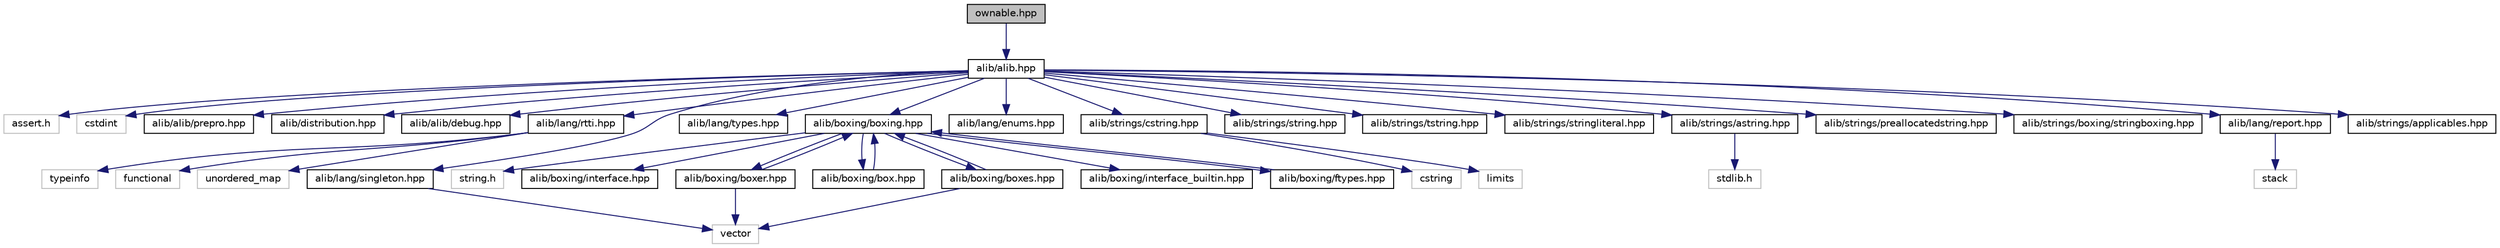 digraph "ownable.hpp"
{
  edge [fontname="Helvetica",fontsize="10",labelfontname="Helvetica",labelfontsize="10"];
  node [fontname="Helvetica",fontsize="10",shape=record];
  Node0 [label="ownable.hpp",height=0.2,width=0.4,color="black", fillcolor="grey75", style="filled", fontcolor="black"];
  Node0 -> Node1 [color="midnightblue",fontsize="10",style="solid",fontname="Helvetica"];
  Node1 -> Node2 [color="midnightblue",fontsize="10",style="solid",fontname="Helvetica"];
  Node1 -> Node3 [color="midnightblue",fontsize="10",style="solid",fontname="Helvetica"];
  Node1 -> Node4 [color="midnightblue",fontsize="10",style="solid",fontname="Helvetica"];
  Node1 -> Node5 [color="midnightblue",fontsize="10",style="solid",fontname="Helvetica"];
  Node1 -> Node6 [color="midnightblue",fontsize="10",style="solid",fontname="Helvetica"];
  Node1 -> Node7 [color="midnightblue",fontsize="10",style="solid",fontname="Helvetica"];
  Node1 -> Node11 [color="midnightblue",fontsize="10",style="solid",fontname="Helvetica"];
  Node1 -> Node13 [color="midnightblue",fontsize="10",style="solid",fontname="Helvetica"];
  Node1 -> Node14 [color="midnightblue",fontsize="10",style="solid",fontname="Helvetica"];
  Node1 -> Node22 [color="midnightblue",fontsize="10",style="solid",fontname="Helvetica"];
  Node1 -> Node23 [color="midnightblue",fontsize="10",style="solid",fontname="Helvetica"];
  Node1 -> Node26 [color="midnightblue",fontsize="10",style="solid",fontname="Helvetica"];
  Node1 -> Node27 [color="midnightblue",fontsize="10",style="solid",fontname="Helvetica"];
  Node1 -> Node28 [color="midnightblue",fontsize="10",style="solid",fontname="Helvetica"];
  Node1 -> Node29 [color="midnightblue",fontsize="10",style="solid",fontname="Helvetica"];
  Node1 -> Node31 [color="midnightblue",fontsize="10",style="solid",fontname="Helvetica"];
  Node1 -> Node32 [color="midnightblue",fontsize="10",style="solid",fontname="Helvetica"];
  Node1 -> Node33 [color="midnightblue",fontsize="10",style="solid",fontname="Helvetica"];
  Node1 -> Node35 [color="midnightblue",fontsize="10",style="solid",fontname="Helvetica"];
  Node7 -> Node8 [color="midnightblue",fontsize="10",style="solid",fontname="Helvetica"];
  Node7 -> Node9 [color="midnightblue",fontsize="10",style="solid",fontname="Helvetica"];
  Node7 -> Node10 [color="midnightblue",fontsize="10",style="solid",fontname="Helvetica"];
  Node11 -> Node12 [color="midnightblue",fontsize="10",style="solid",fontname="Helvetica"];
  Node14 -> Node15 [color="midnightblue",fontsize="10",style="solid",fontname="Helvetica"];
  Node14 -> Node16 [color="midnightblue",fontsize="10",style="solid",fontname="Helvetica"];
  Node14 -> Node17 [color="midnightblue",fontsize="10",style="solid",fontname="Helvetica"];
  Node14 -> Node18 [color="midnightblue",fontsize="10",style="solid",fontname="Helvetica"];
  Node14 -> Node19 [color="midnightblue",fontsize="10",style="solid",fontname="Helvetica"];
  Node14 -> Node20 [color="midnightblue",fontsize="10",style="solid",fontname="Helvetica"];
  Node14 -> Node21 [color="midnightblue",fontsize="10",style="solid",fontname="Helvetica"];
  Node17 -> Node12 [color="midnightblue",fontsize="10",style="solid",fontname="Helvetica"];
  Node17 -> Node14 [color="midnightblue",fontsize="10",style="solid",fontname="Helvetica"];
  Node18 -> Node14 [color="midnightblue",fontsize="10",style="solid",fontname="Helvetica"];
  Node19 -> Node12 [color="midnightblue",fontsize="10",style="solid",fontname="Helvetica"];
  Node19 -> Node14 [color="midnightblue",fontsize="10",style="solid",fontname="Helvetica"];
  Node21 -> Node14 [color="midnightblue",fontsize="10",style="solid",fontname="Helvetica"];
  Node23 -> Node24 [color="midnightblue",fontsize="10",style="solid",fontname="Helvetica"];
  Node23 -> Node25 [color="midnightblue",fontsize="10",style="solid",fontname="Helvetica"];
  Node29 -> Node30 [color="midnightblue",fontsize="10",style="solid",fontname="Helvetica"];
  Node33 -> Node34 [color="midnightblue",fontsize="10",style="solid",fontname="Helvetica"];
  Node1 [label="alib/alib.hpp",height=0.2,width=0.4,color="black", fillcolor="white", style="filled",URL="$alib_8hpp.html"];
  Node2 [label="assert.h",height=0.2,width=0.4,color="grey75", fillcolor="white", style="filled"];
  Node3 [label="cstdint",height=0.2,width=0.4,color="grey75", fillcolor="white", style="filled"];
  Node4 [label="alib/alib/prepro.hpp",height=0.2,width=0.4,color="black", fillcolor="white", style="filled",URL="$prepro_8hpp.html"];
  Node5 [label="alib/distribution.hpp",height=0.2,width=0.4,color="black", fillcolor="white", style="filled",URL="$distribution_8hpp_source.html"];
  Node6 [label="alib/alib/debug.hpp",height=0.2,width=0.4,color="black", fillcolor="white", style="filled",URL="$debug_8hpp.html"];
  Node7 [label="alib/lang/rtti.hpp",height=0.2,width=0.4,color="black", fillcolor="white", style="filled",URL="$rtti_8hpp.html"];
  Node8 [label="typeinfo",height=0.2,width=0.4,color="grey75", fillcolor="white", style="filled"];
  Node9 [label="functional",height=0.2,width=0.4,color="grey75", fillcolor="white", style="filled"];
  Node10 [label="unordered_map",height=0.2,width=0.4,color="grey75", fillcolor="white", style="filled"];
  Node11 [label="alib/lang/singleton.hpp",height=0.2,width=0.4,color="black", fillcolor="white", style="filled",URL="$singleton_8hpp.html"];
  Node12 [label="vector",height=0.2,width=0.4,color="grey75", fillcolor="white", style="filled"];
  Node13 [label="alib/lang/types.hpp",height=0.2,width=0.4,color="black", fillcolor="white", style="filled",URL="$types_8hpp.html"];
  Node14 [label="alib/boxing/boxing.hpp",height=0.2,width=0.4,color="black", fillcolor="white", style="filled",URL="$boxing_8hpp.html"];
  Node15 [label="string.h",height=0.2,width=0.4,color="grey75", fillcolor="white", style="filled"];
  Node16 [label="alib/boxing/interface.hpp",height=0.2,width=0.4,color="black", fillcolor="white", style="filled",URL="$interface_8hpp.html"];
  Node17 [label="alib/boxing/boxer.hpp",height=0.2,width=0.4,color="black", fillcolor="white", style="filled",URL="$boxer_8hpp.html"];
  Node18 [label="alib/boxing/box.hpp",height=0.2,width=0.4,color="black", fillcolor="white", style="filled",URL="$box_8hpp.html"];
  Node19 [label="alib/boxing/boxes.hpp",height=0.2,width=0.4,color="black", fillcolor="white", style="filled",URL="$boxes_8hpp.html"];
  Node20 [label="alib/boxing/interface_builtin.hpp",height=0.2,width=0.4,color="black", fillcolor="white", style="filled",URL="$interface__builtin_8hpp.html"];
  Node21 [label="alib/boxing/ftypes.hpp",height=0.2,width=0.4,color="black", fillcolor="white", style="filled",URL="$ftypes_8hpp.html"];
  Node22 [label="alib/lang/enums.hpp",height=0.2,width=0.4,color="black", fillcolor="white", style="filled",URL="$enums_8hpp.html"];
  Node23 [label="alib/strings/cstring.hpp",height=0.2,width=0.4,color="black", fillcolor="white", style="filled",URL="$cstring_8hpp.html"];
  Node24 [label="cstring",height=0.2,width=0.4,color="grey75", fillcolor="white", style="filled"];
  Node25 [label="limits",height=0.2,width=0.4,color="grey75", fillcolor="white", style="filled"];
  Node26 [label="alib/strings/string.hpp",height=0.2,width=0.4,color="black", fillcolor="white", style="filled",URL="$string_8hpp.html"];
  Node27 [label="alib/strings/tstring.hpp",height=0.2,width=0.4,color="black", fillcolor="white", style="filled",URL="$tstring_8hpp.html"];
  Node28 [label="alib/strings/stringliteral.hpp",height=0.2,width=0.4,color="black", fillcolor="white", style="filled",URL="$stringliteral_8hpp.html"];
  Node29 [label="alib/strings/astring.hpp",height=0.2,width=0.4,color="black", fillcolor="white", style="filled",URL="$astring_8hpp.html"];
  Node30 [label="stdlib.h",height=0.2,width=0.4,color="grey75", fillcolor="white", style="filled"];
  Node31 [label="alib/strings/preallocatedstring.hpp",height=0.2,width=0.4,color="black", fillcolor="white", style="filled",URL="$preallocatedstring_8hpp.html"];
  Node32 [label="alib/strings/boxing/stringboxing.hpp",height=0.2,width=0.4,color="black", fillcolor="white", style="filled",URL="$stringboxing_8hpp.html"];
  Node33 [label="alib/lang/report.hpp",height=0.2,width=0.4,color="black", fillcolor="white", style="filled",URL="$report_8hpp.html"];
  Node34 [label="stack",height=0.2,width=0.4,color="grey75", fillcolor="white", style="filled"];
  Node35 [label="alib/strings/applicables.hpp",height=0.2,width=0.4,color="black", fillcolor="white", style="filled",URL="$applicables_8hpp.html"];
}

